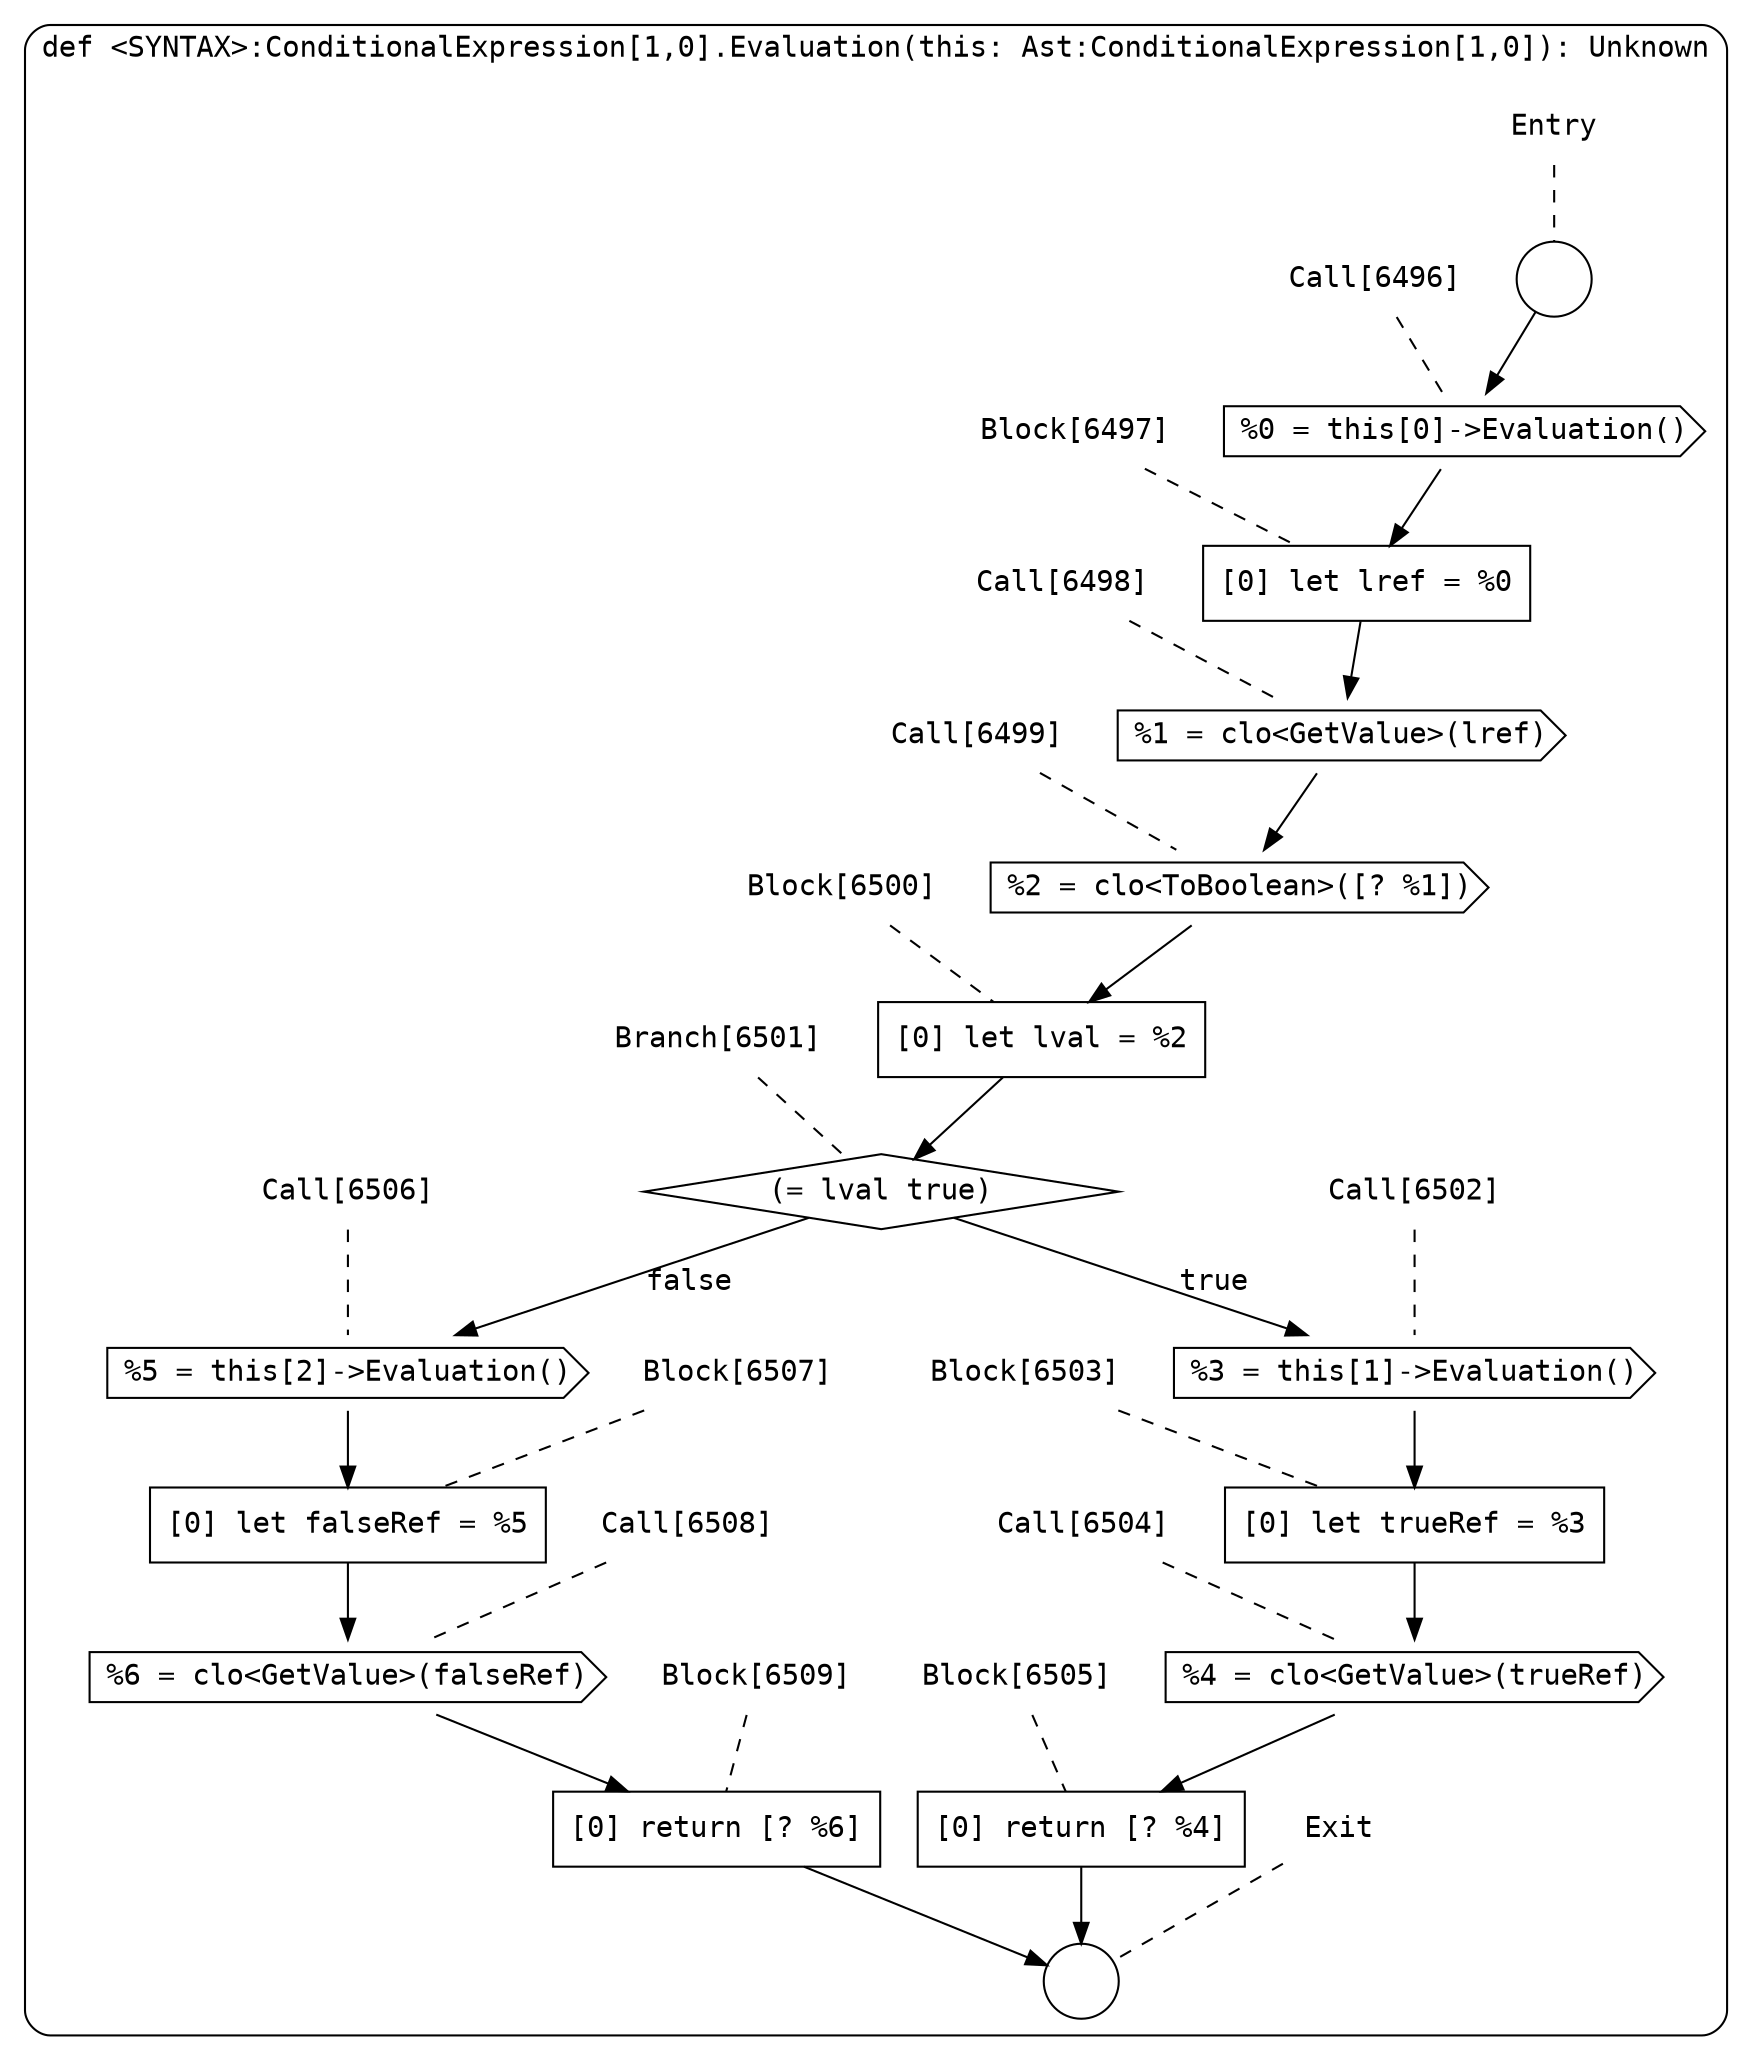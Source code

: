 digraph {
  graph [fontname = "Consolas"]
  node [fontname = "Consolas"]
  edge [fontname = "Consolas"]
  subgraph cluster1337 {
    label = "def <SYNTAX>:ConditionalExpression[1,0].Evaluation(this: Ast:ConditionalExpression[1,0]): Unknown"
    style = rounded
    cluster1337_entry_name [shape=none, label=<<font color="black">Entry</font>>]
    cluster1337_entry_name -> cluster1337_entry [arrowhead=none, color="black", style=dashed]
    cluster1337_entry [shape=circle label=" " color="black" fillcolor="white" style=filled]
    cluster1337_entry -> node6496 [color="black"]
    cluster1337_exit_name [shape=none, label=<<font color="black">Exit</font>>]
    cluster1337_exit_name -> cluster1337_exit [arrowhead=none, color="black", style=dashed]
    cluster1337_exit [shape=circle label=" " color="black" fillcolor="white" style=filled]
    node6496_name [shape=none, label=<<font color="black">Call[6496]</font>>]
    node6496_name -> node6496 [arrowhead=none, color="black", style=dashed]
    node6496 [shape=cds, label=<<font color="black">%0 = this[0]-&gt;Evaluation()</font>> color="black" fillcolor="white", style=filled]
    node6496 -> node6497 [color="black"]
    node6497_name [shape=none, label=<<font color="black">Block[6497]</font>>]
    node6497_name -> node6497 [arrowhead=none, color="black", style=dashed]
    node6497 [shape=box, label=<<font color="black">[0] let lref = %0<BR ALIGN="LEFT"/></font>> color="black" fillcolor="white", style=filled]
    node6497 -> node6498 [color="black"]
    node6498_name [shape=none, label=<<font color="black">Call[6498]</font>>]
    node6498_name -> node6498 [arrowhead=none, color="black", style=dashed]
    node6498 [shape=cds, label=<<font color="black">%1 = clo&lt;GetValue&gt;(lref)</font>> color="black" fillcolor="white", style=filled]
    node6498 -> node6499 [color="black"]
    node6499_name [shape=none, label=<<font color="black">Call[6499]</font>>]
    node6499_name -> node6499 [arrowhead=none, color="black", style=dashed]
    node6499 [shape=cds, label=<<font color="black">%2 = clo&lt;ToBoolean&gt;([? %1])</font>> color="black" fillcolor="white", style=filled]
    node6499 -> node6500 [color="black"]
    node6500_name [shape=none, label=<<font color="black">Block[6500]</font>>]
    node6500_name -> node6500 [arrowhead=none, color="black", style=dashed]
    node6500 [shape=box, label=<<font color="black">[0] let lval = %2<BR ALIGN="LEFT"/></font>> color="black" fillcolor="white", style=filled]
    node6500 -> node6501 [color="black"]
    node6501_name [shape=none, label=<<font color="black">Branch[6501]</font>>]
    node6501_name -> node6501 [arrowhead=none, color="black", style=dashed]
    node6501 [shape=diamond, label=<<font color="black">(= lval true)</font>> color="black" fillcolor="white", style=filled]
    node6501 -> node6502 [label=<<font color="black">true</font>> color="black"]
    node6501 -> node6506 [label=<<font color="black">false</font>> color="black"]
    node6502_name [shape=none, label=<<font color="black">Call[6502]</font>>]
    node6502_name -> node6502 [arrowhead=none, color="black", style=dashed]
    node6502 [shape=cds, label=<<font color="black">%3 = this[1]-&gt;Evaluation()</font>> color="black" fillcolor="white", style=filled]
    node6502 -> node6503 [color="black"]
    node6506_name [shape=none, label=<<font color="black">Call[6506]</font>>]
    node6506_name -> node6506 [arrowhead=none, color="black", style=dashed]
    node6506 [shape=cds, label=<<font color="black">%5 = this[2]-&gt;Evaluation()</font>> color="black" fillcolor="white", style=filled]
    node6506 -> node6507 [color="black"]
    node6503_name [shape=none, label=<<font color="black">Block[6503]</font>>]
    node6503_name -> node6503 [arrowhead=none, color="black", style=dashed]
    node6503 [shape=box, label=<<font color="black">[0] let trueRef = %3<BR ALIGN="LEFT"/></font>> color="black" fillcolor="white", style=filled]
    node6503 -> node6504 [color="black"]
    node6507_name [shape=none, label=<<font color="black">Block[6507]</font>>]
    node6507_name -> node6507 [arrowhead=none, color="black", style=dashed]
    node6507 [shape=box, label=<<font color="black">[0] let falseRef = %5<BR ALIGN="LEFT"/></font>> color="black" fillcolor="white", style=filled]
    node6507 -> node6508 [color="black"]
    node6504_name [shape=none, label=<<font color="black">Call[6504]</font>>]
    node6504_name -> node6504 [arrowhead=none, color="black", style=dashed]
    node6504 [shape=cds, label=<<font color="black">%4 = clo&lt;GetValue&gt;(trueRef)</font>> color="black" fillcolor="white", style=filled]
    node6504 -> node6505 [color="black"]
    node6508_name [shape=none, label=<<font color="black">Call[6508]</font>>]
    node6508_name -> node6508 [arrowhead=none, color="black", style=dashed]
    node6508 [shape=cds, label=<<font color="black">%6 = clo&lt;GetValue&gt;(falseRef)</font>> color="black" fillcolor="white", style=filled]
    node6508 -> node6509 [color="black"]
    node6505_name [shape=none, label=<<font color="black">Block[6505]</font>>]
    node6505_name -> node6505 [arrowhead=none, color="black", style=dashed]
    node6505 [shape=box, label=<<font color="black">[0] return [? %4]<BR ALIGN="LEFT"/></font>> color="black" fillcolor="white", style=filled]
    node6505 -> cluster1337_exit [color="black"]
    node6509_name [shape=none, label=<<font color="black">Block[6509]</font>>]
    node6509_name -> node6509 [arrowhead=none, color="black", style=dashed]
    node6509 [shape=box, label=<<font color="black">[0] return [? %6]<BR ALIGN="LEFT"/></font>> color="black" fillcolor="white", style=filled]
    node6509 -> cluster1337_exit [color="black"]
  }
}